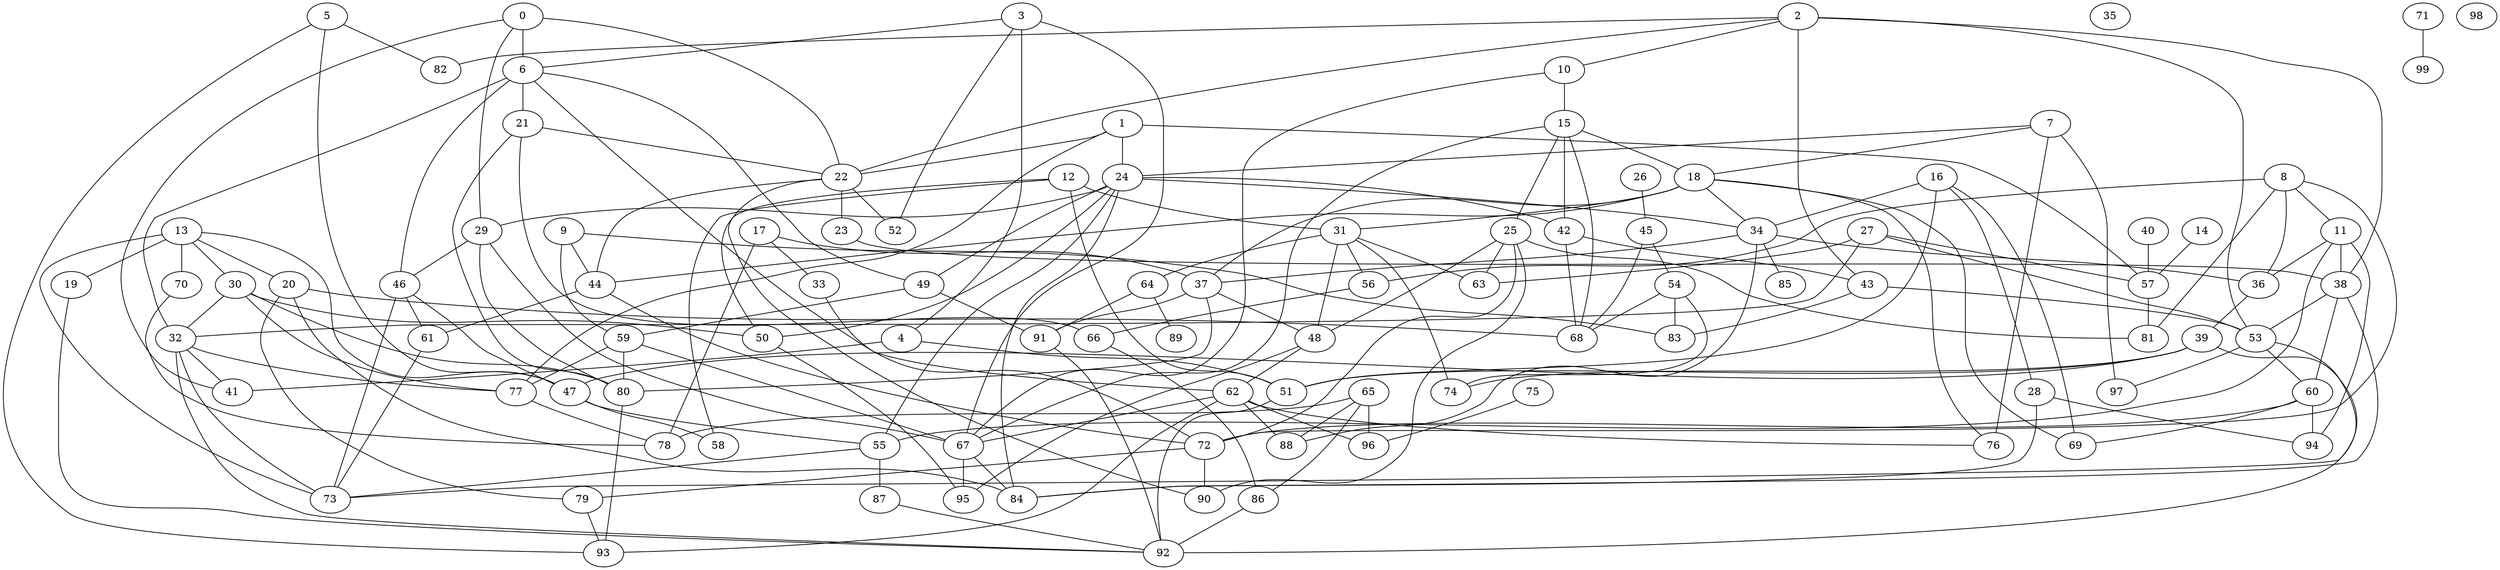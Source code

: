 strict graph "" {
	0 -- 6	[weight=6];
	0 -- 22	[weight=8];
	0 -- 29	[weight=6];
	0 -- 41	[weight=2];
	1 -- 22	[weight=3];
	1 -- 24	[weight=2];
	1 -- 57	[weight=2];
	1 -- 77	[weight=6];
	2 -- 10	[weight=8];
	2 -- 22	[weight=2];
	2 -- 38	[weight=10];
	2 -- 43	[weight=9];
	2 -- 53	[weight=5];
	2 -- 82	[weight=7];
	3 -- 4	[weight=10];
	3 -- 6	[weight=7];
	3 -- 52	[weight=2];
	3 -- 67	[weight=6];
	4 -- 41	[weight=9];
	4 -- 51	[weight=4];
	5 -- 47	[weight=5];
	5 -- 82	[weight=2];
	5 -- 93	[weight=0];
	6 -- 21	[weight=7];
	6 -- 32	[weight=2];
	6 -- 46	[weight=10];
	6 -- 49	[weight=2];
	6 -- 62	[weight=8];
	7 -- 18	[weight=0];
	7 -- 24	[weight=4];
	7 -- 76	[weight=7];
	7 -- 97	[weight=10];
	8 -- 11	[weight=1];
	8 -- 36	[weight=1];
	8 -- 56	[weight=7];
	8 -- 72	[weight=7];
	8 -- 81	[weight=8];
	9 -- 44	[weight=9];
	9 -- 59	[weight=0];
	9 -- 83	[weight=5];
	10 -- 15	[weight=7];
	10 -- 67	[weight=6];
	11 -- 36	[weight=7];
	11 -- 38	[weight=6];
	11 -- 55	[weight=7];
	11 -- 94	[weight=8];
	12 -- 31	[weight=4];
	12 -- 50	[weight=1];
	12 -- 51	[weight=9];
	12 -- 58	[weight=1];
	13 -- 19	[weight=5];
	13 -- 20	[weight=4];
	13 -- 30	[weight=1];
	13 -- 47	[weight=5];
	13 -- 70	[weight=9];
	13 -- 73	[weight=1];
	14 -- 57	[weight=1];
	15 -- 18	[weight=7];
	15 -- 25	[weight=7];
	15 -- 42	[weight=7];
	15 -- 67	[weight=4];
	15 -- 68	[weight=2];
	16 -- 28	[weight=7];
	16 -- 34	[weight=9];
	16 -- 51	[weight=9];
	16 -- 69	[weight=8];
	17 -- 33	[weight=6];
	17 -- 37	[weight=4];
	17 -- 78	[weight=4];
	18 -- 31	[weight=4];
	18 -- 34	[weight=0];
	18 -- 37	[weight=3];
	18 -- 44	[weight=9];
	18 -- 69	[weight=7];
	18 -- 76	[weight=4];
	19 -- 92	[weight=1];
	20 -- 68	[weight=9];
	20 -- 79	[weight=3];
	20 -- 84	[weight=8];
	21 -- 22	[weight=0];
	21 -- 66	[weight=10];
	21 -- 80	[weight=8];
	22 -- 23	[weight=6];
	22 -- 44	[weight=1];
	22 -- 52	[weight=3];
	22 -- 90	[weight=10];
	23 -- 38	[weight=6];
	24 -- 29	[weight=8];
	24 -- 34	[weight=6];
	24 -- 42	[weight=7];
	24 -- 49	[weight=3];
	24 -- 50	[weight=9];
	24 -- 55	[weight=7];
	24 -- 84	[weight=3];
	25 -- 48	[weight=1];
	25 -- 63	[weight=0];
	25 -- 72	[weight=5];
	25 -- 81	[weight=5];
	25 -- 90	[weight=3];
	26 -- 45	[weight=6];
	27 -- 32	[weight=2];
	27 -- 53	[weight=7];
	27 -- 57	[weight=5];
	27 -- 63	[weight=8];
	28 -- 84	[weight=2];
	28 -- 94	[weight=10];
	29 -- 46	[weight=5];
	29 -- 67	[weight=1];
	29 -- 80	[weight=3];
	30 -- 32	[weight=1];
	30 -- 50	[weight=8];
	30 -- 77	[weight=1];
	30 -- 80	[weight=1];
	31 -- 48	[weight=7];
	31 -- 56	[weight=2];
	31 -- 63	[weight=1];
	31 -- 64	[weight=3];
	31 -- 74	[weight=6];
	32 -- 41	[weight=6];
	32 -- 73	[weight=6];
	32 -- 77	[weight=2];
	32 -- 92	[weight=2];
	33 -- 72	[weight=0];
	34 -- 36	[weight=9];
	34 -- 37	[weight=5];
	34 -- 85	[weight=5];
	34 -- 88	[weight=0];
	35;
	36 -- 39	[weight=3];
	37 -- 48	[weight=5];
	37 -- 80	[weight=7];
	37 -- 91	[weight=8];
	38 -- 53	[weight=7];
	38 -- 60	[weight=1];
	38 -- 84	[weight=0];
	39 -- 47	[weight=7];
	39 -- 51	[weight=1];
	39 -- 74	[weight=2];
	39 -- 92	[weight=0];
	40 -- 57	[weight=1];
	42 -- 43	[weight=3];
	42 -- 68	[weight=5];
	43 -- 53	[weight=4];
	43 -- 83	[weight=6];
	44 -- 61	[weight=0];
	44 -- 72	[weight=8];
	45 -- 54	[weight=7];
	45 -- 68	[weight=6];
	46 -- 47	[weight=1];
	46 -- 61	[weight=10];
	46 -- 73	[weight=7];
	47 -- 55	[weight=1];
	47 -- 58	[weight=3];
	48 -- 62	[weight=9];
	48 -- 95	[weight=9];
	49 -- 59	[weight=1];
	49 -- 91	[weight=6];
	50 -- 95	[weight=1];
	51 -- 92	[weight=7];
	53 -- 60	[weight=0];
	53 -- 73	[weight=5];
	53 -- 97	[weight=2];
	54 -- 68	[weight=4];
	54 -- 74	[weight=1];
	54 -- 83	[weight=6];
	55 -- 73	[weight=8];
	55 -- 87	[weight=9];
	56 -- 66	[weight=5];
	57 -- 81	[weight=1];
	59 -- 67	[weight=10];
	59 -- 77	[weight=10];
	59 -- 80	[weight=9];
	60 -- 69	[weight=2];
	60 -- 72	[weight=4];
	60 -- 94	[weight=9];
	61 -- 73	[weight=2];
	62 -- 67	[weight=2];
	62 -- 76	[weight=0];
	62 -- 88	[weight=2];
	62 -- 93	[weight=0];
	62 -- 96	[weight=8];
	64 -- 89	[weight=8];
	64 -- 91	[weight=2];
	65 -- 78	[weight=9];
	65 -- 86	[weight=3];
	65 -- 88	[weight=4];
	65 -- 96	[weight=6];
	66 -- 86	[weight=3];
	67 -- 84	[weight=3];
	67 -- 95	[weight=3];
	70 -- 78	[weight=7];
	71 -- 99	[weight=2];
	72 -- 79	[weight=5];
	72 -- 90	[weight=1];
	75 -- 96	[weight=10];
	77 -- 78	[weight=8];
	79 -- 93	[weight=8];
	80 -- 93	[weight=8];
	86 -- 92	[weight=10];
	87 -- 92	[weight=1];
	91 -- 92	[weight=2];
	98;
}
